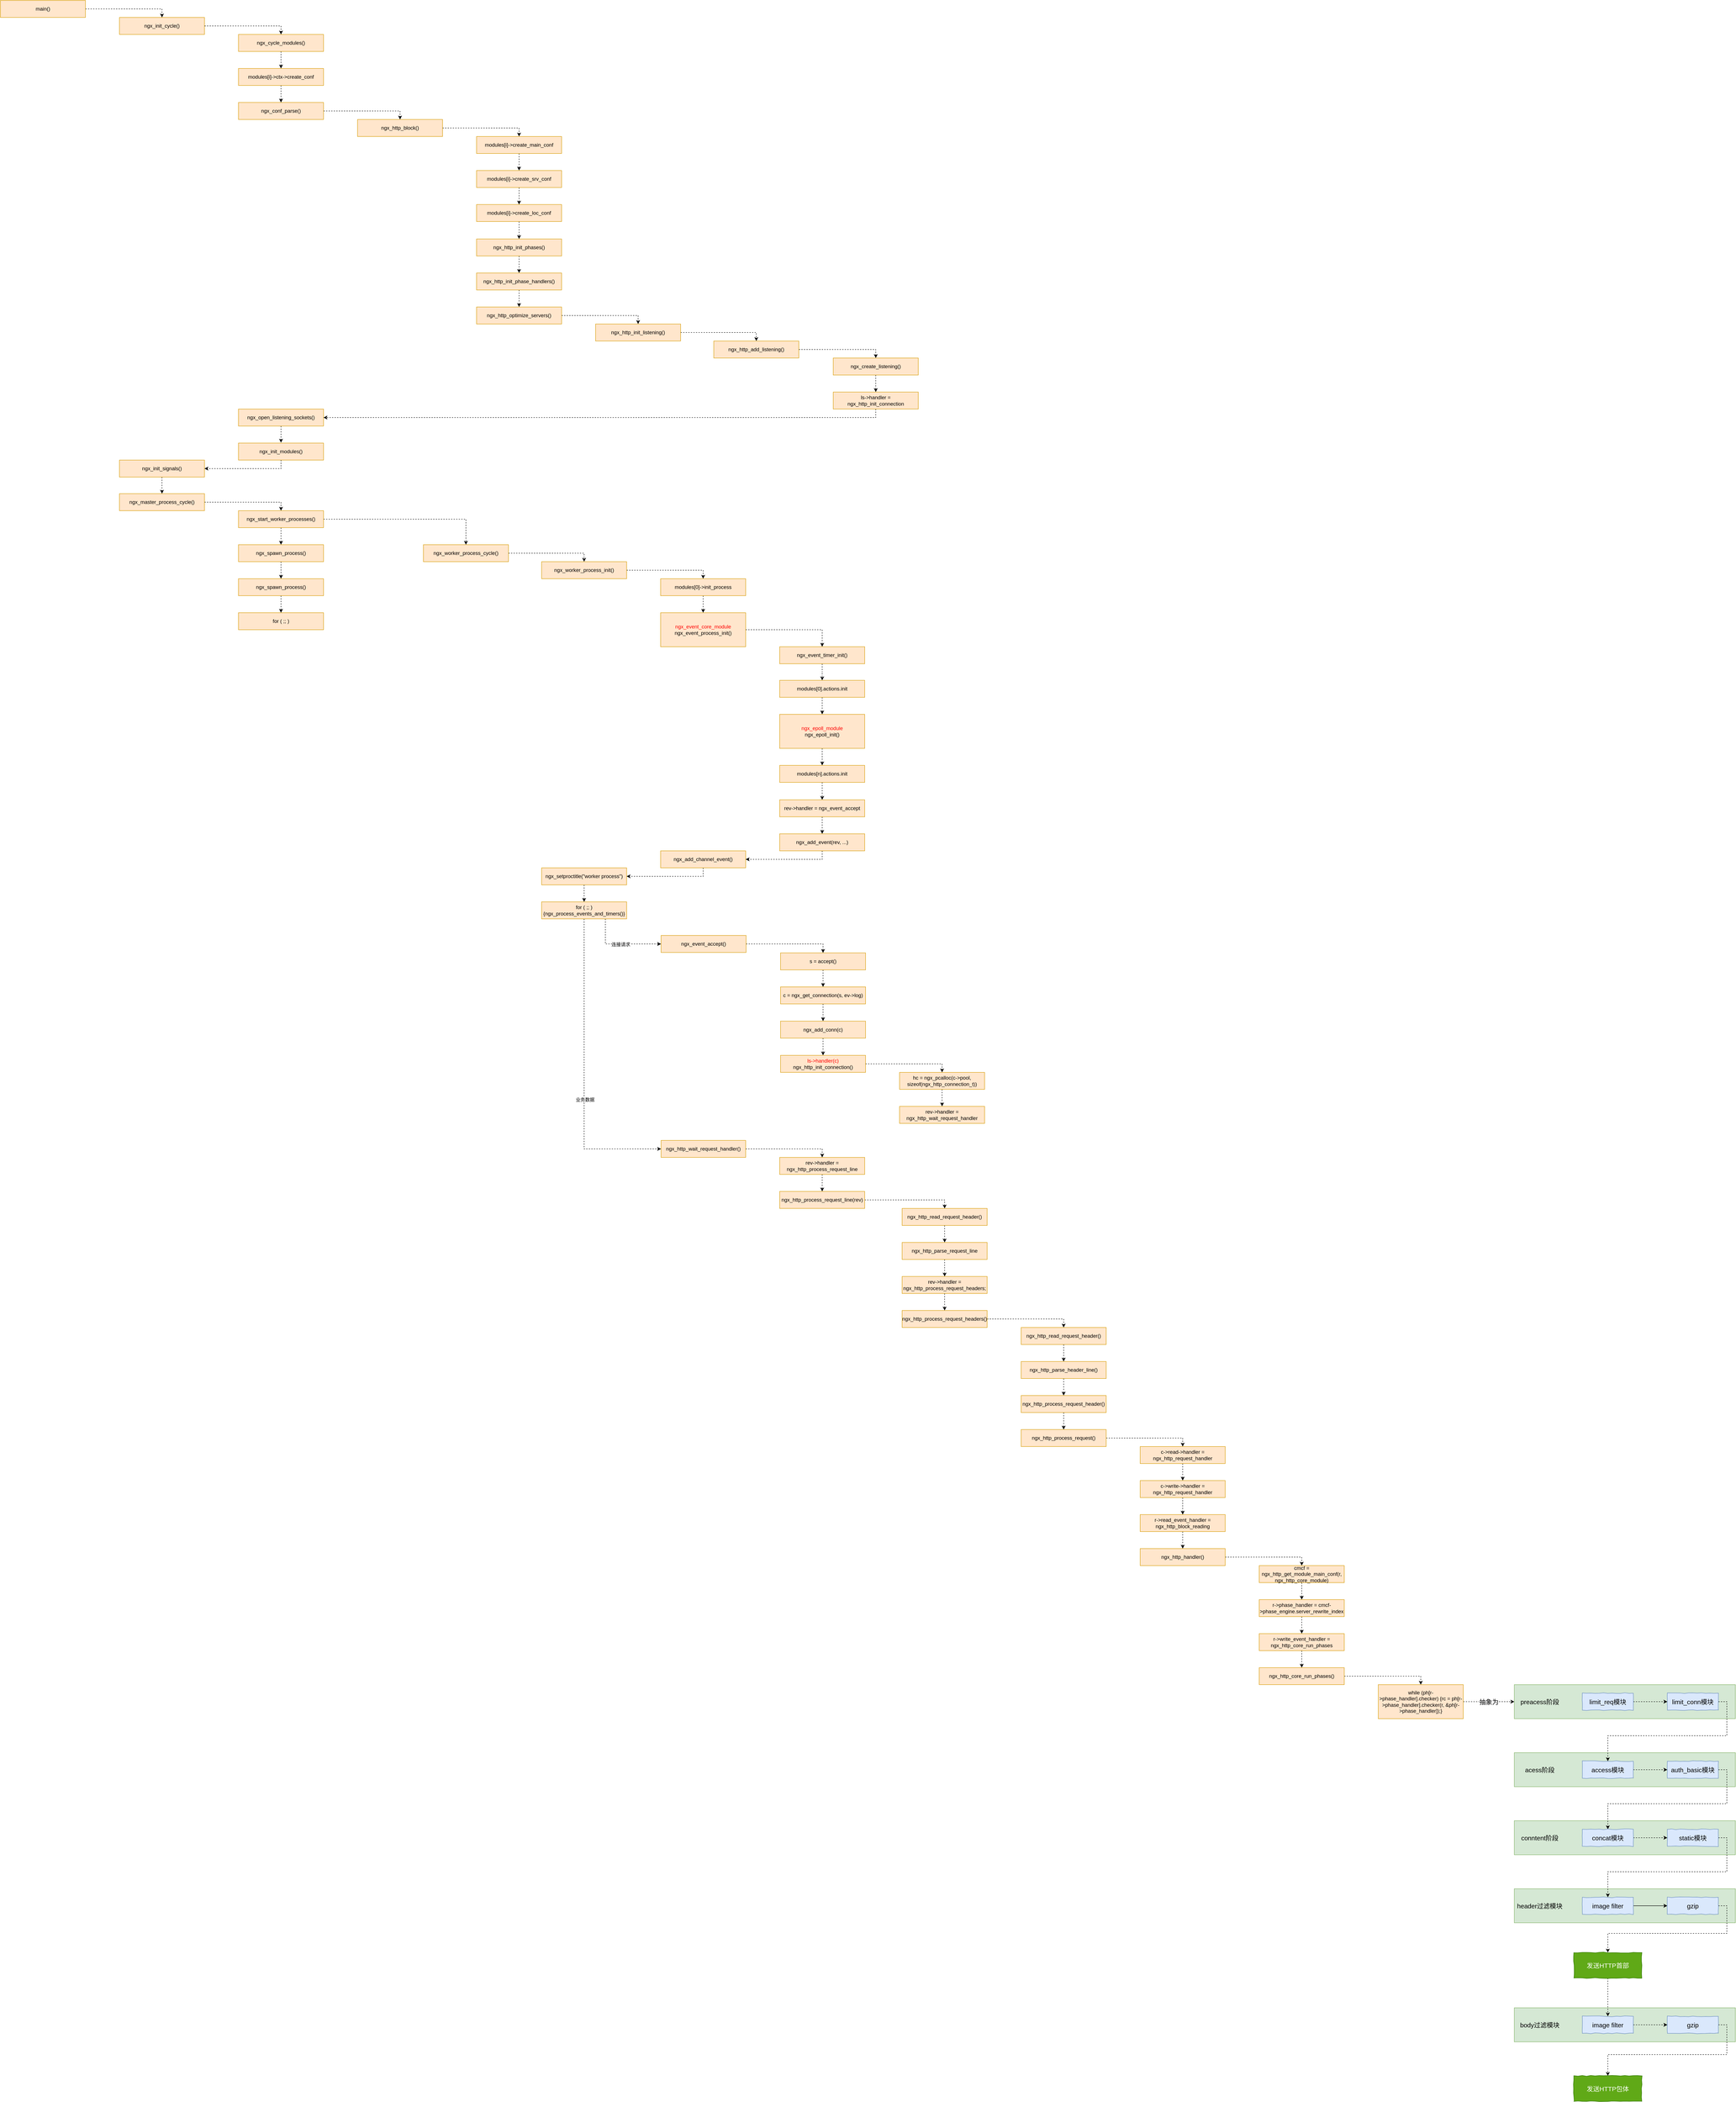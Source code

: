 <mxfile version="24.7.8">
  <diagram name="第 1 页" id="h-IrftEs0NqXXz6kOQJi">
    <mxGraphModel dx="4506" dy="810" grid="1" gridSize="10" guides="1" tooltips="1" connect="1" arrows="1" fold="1" page="1" pageScale="1" pageWidth="3300" pageHeight="4681" math="0" shadow="0">
      <root>
        <mxCell id="0" />
        <mxCell id="1" parent="0" />
        <mxCell id="2UyoS0PPAVRfhTG0zT8e-77" value="" style="group;movable=0;resizable=0;rotatable=0;deletable=0;editable=0;locked=1;connectable=0;" vertex="1" connectable="0" parent="1">
          <mxGeometry x="-1321" y="119" width="4081" height="4941" as="geometry" />
        </mxCell>
        <UserObject label="" id="2UyoS0PPAVRfhTG0zT8e-48">
          <mxCell style="rounded=0;whiteSpace=wrap;html=1;fillColor=#d5e8d4;strokeColor=#82b366;" vertex="1" parent="2UyoS0PPAVRfhTG0zT8e-77">
            <mxGeometry x="3561" y="4721" width="520" height="80" as="geometry" />
          </mxCell>
        </UserObject>
        <UserObject label="" id="2UyoS0PPAVRfhTG0zT8e-44">
          <mxCell style="rounded=0;whiteSpace=wrap;html=1;fillColor=#d5e8d4;strokeColor=#82b366;" vertex="1" parent="2UyoS0PPAVRfhTG0zT8e-77">
            <mxGeometry x="3561" y="4441" width="520" height="80" as="geometry" />
          </mxCell>
        </UserObject>
        <UserObject label="" id="2UyoS0PPAVRfhTG0zT8e-40">
          <mxCell style="rounded=0;whiteSpace=wrap;html=1;fillColor=#d5e8d4;strokeColor=#82b366;" vertex="1" parent="2UyoS0PPAVRfhTG0zT8e-77">
            <mxGeometry x="3561" y="4281" width="520" height="80" as="geometry" />
          </mxCell>
        </UserObject>
        <UserObject label="" id="2UyoS0PPAVRfhTG0zT8e-36">
          <mxCell style="rounded=0;whiteSpace=wrap;html=1;fillColor=#d5e8d4;strokeColor=#82b366;" vertex="1" parent="2UyoS0PPAVRfhTG0zT8e-77">
            <mxGeometry x="3561" y="4121" width="520" height="80" as="geometry" />
          </mxCell>
        </UserObject>
        <mxCell id="QwyoqNWIQqlCE9ljhwyG-2" style="edgeStyle=orthogonalEdgeStyle;rounded=0;orthogonalLoop=1;jettySize=auto;html=1;exitX=1;exitY=0.5;exitDx=0;exitDy=0;entryX=0.5;entryY=0;entryDx=0;entryDy=0;dashed=1;" parent="2UyoS0PPAVRfhTG0zT8e-77" source="go_OussxBGYPxB84FyAS-1" target="iKDVnlKO31KDExqd8mGw-1" edge="1">
          <mxGeometry relative="1" as="geometry" />
        </mxCell>
        <mxCell id="go_OussxBGYPxB84FyAS-1" value="main()" style="rounded=0;whiteSpace=wrap;html=1;fillColor=#ffe6cc;strokeColor=#d79b00;" parent="2UyoS0PPAVRfhTG0zT8e-77" vertex="1">
          <mxGeometry width="200" height="40" as="geometry" />
        </mxCell>
        <UserObject label="ngx_init_cycle()" id="iKDVnlKO31KDExqd8mGw-1">
          <mxCell style="rounded=0;whiteSpace=wrap;html=1;fillColor=#ffe6cc;strokeColor=#d79b00;" parent="2UyoS0PPAVRfhTG0zT8e-77" vertex="1">
            <mxGeometry x="280" y="40" width="200" height="40" as="geometry" />
          </mxCell>
        </UserObject>
        <mxCell id="QwyoqNWIQqlCE9ljhwyG-6" style="edgeStyle=orthogonalEdgeStyle;rounded=0;orthogonalLoop=1;jettySize=auto;html=1;exitX=0.5;exitY=1;exitDx=0;exitDy=0;entryX=0.5;entryY=0;entryDx=0;entryDy=0;dashed=1;" parent="2UyoS0PPAVRfhTG0zT8e-77" source="iKDVnlKO31KDExqd8mGw-4" target="iKDVnlKO31KDExqd8mGw-5" edge="1">
          <mxGeometry relative="1" as="geometry" />
        </mxCell>
        <mxCell id="iKDVnlKO31KDExqd8mGw-4" value="ngx_cycle_modules()" style="rounded=0;whiteSpace=wrap;html=1;fillColor=#ffe6cc;strokeColor=#d79b00;" parent="2UyoS0PPAVRfhTG0zT8e-77" vertex="1">
          <mxGeometry x="560" y="80" width="200" height="40" as="geometry" />
        </mxCell>
        <mxCell id="QwyoqNWIQqlCE9ljhwyG-7" style="edgeStyle=orthogonalEdgeStyle;rounded=0;orthogonalLoop=1;jettySize=auto;html=1;exitX=0.5;exitY=1;exitDx=0;exitDy=0;entryX=0.5;entryY=1;entryDx=0;entryDy=0;dashed=1;" parent="2UyoS0PPAVRfhTG0zT8e-77" source="iKDVnlKO31KDExqd8mGw-5" target="8mqfqSYA1lxb8C19Vy6N-1" edge="1">
          <mxGeometry relative="1" as="geometry" />
        </mxCell>
        <mxCell id="iKDVnlKO31KDExqd8mGw-5" value="modules[i]-&amp;gt;ctx-&amp;gt;create_conf" style="rounded=0;whiteSpace=wrap;html=1;fillColor=#ffe6cc;strokeColor=#d79b00;direction=east;" parent="2UyoS0PPAVRfhTG0zT8e-77" vertex="1">
          <mxGeometry x="560" y="160" width="200" height="40" as="geometry" />
        </mxCell>
        <mxCell id="QwyoqNWIQqlCE9ljhwyG-8" style="edgeStyle=orthogonalEdgeStyle;rounded=0;orthogonalLoop=1;jettySize=auto;html=1;exitX=0;exitY=0.5;exitDx=0;exitDy=0;entryX=0.5;entryY=1;entryDx=0;entryDy=0;dashed=1;" parent="2UyoS0PPAVRfhTG0zT8e-77" source="8mqfqSYA1lxb8C19Vy6N-1" target="8mqfqSYA1lxb8C19Vy6N-6" edge="1">
          <mxGeometry relative="1" as="geometry" />
        </mxCell>
        <mxCell id="8mqfqSYA1lxb8C19Vy6N-1" value="ngx_conf_parse()" style="rounded=0;whiteSpace=wrap;html=1;fillColor=#ffe6cc;strokeColor=#d79b00;direction=west;" parent="2UyoS0PPAVRfhTG0zT8e-77" vertex="1">
          <mxGeometry x="560" y="240" width="200" height="40" as="geometry" />
        </mxCell>
        <mxCell id="QwyoqNWIQqlCE9ljhwyG-16" style="edgeStyle=orthogonalEdgeStyle;rounded=0;orthogonalLoop=1;jettySize=auto;html=1;exitX=0.5;exitY=0;exitDx=0;exitDy=0;dashed=1;" parent="2UyoS0PPAVRfhTG0zT8e-77" source="8mqfqSYA1lxb8C19Vy6N-2" edge="1">
          <mxGeometry relative="1" as="geometry">
            <mxPoint x="660" y="1040" as="targetPoint" />
          </mxGeometry>
        </mxCell>
        <object label="ngx_open_listening_sockets()" id="8mqfqSYA1lxb8C19Vy6N-2">
          <mxCell style="rounded=0;whiteSpace=wrap;html=1;fillColor=#ffe6cc;strokeColor=#d79b00;direction=west;" parent="2UyoS0PPAVRfhTG0zT8e-77" vertex="1">
            <mxGeometry x="560" y="961" width="200" height="40" as="geometry" />
          </mxCell>
        </object>
        <mxCell id="QwyoqNWIQqlCE9ljhwyG-17" style="edgeStyle=orthogonalEdgeStyle;rounded=0;orthogonalLoop=1;jettySize=auto;html=1;exitX=0.5;exitY=0;exitDx=0;exitDy=0;entryX=1;entryY=0.5;entryDx=0;entryDy=0;dashed=1;" parent="2UyoS0PPAVRfhTG0zT8e-77" source="8mqfqSYA1lxb8C19Vy6N-3" target="8mqfqSYA1lxb8C19Vy6N-13" edge="1">
          <mxGeometry relative="1" as="geometry" />
        </mxCell>
        <mxCell id="8mqfqSYA1lxb8C19Vy6N-3" value="ngx_init_modules()" style="rounded=0;whiteSpace=wrap;html=1;fillColor=#ffe6cc;strokeColor=#d79b00;direction=west;" parent="2UyoS0PPAVRfhTG0zT8e-77" vertex="1">
          <mxGeometry x="560" y="1041" width="200" height="40" as="geometry" />
        </mxCell>
        <mxCell id="QwyoqNWIQqlCE9ljhwyG-9" style="edgeStyle=orthogonalEdgeStyle;rounded=0;orthogonalLoop=1;jettySize=auto;html=1;exitX=0;exitY=0.5;exitDx=0;exitDy=0;entryX=0.5;entryY=1;entryDx=0;entryDy=0;dashed=1;" parent="2UyoS0PPAVRfhTG0zT8e-77" source="8mqfqSYA1lxb8C19Vy6N-6" target="8mqfqSYA1lxb8C19Vy6N-7" edge="1">
          <mxGeometry relative="1" as="geometry" />
        </mxCell>
        <mxCell id="8mqfqSYA1lxb8C19Vy6N-6" value="ngx_http_block()" style="rounded=0;whiteSpace=wrap;html=1;fillColor=#ffe6cc;strokeColor=#d79b00;direction=west;" parent="2UyoS0PPAVRfhTG0zT8e-77" vertex="1">
          <mxGeometry x="840" y="280" width="200" height="40" as="geometry" />
        </mxCell>
        <mxCell id="QwyoqNWIQqlCE9ljhwyG-10" style="edgeStyle=orthogonalEdgeStyle;rounded=0;orthogonalLoop=1;jettySize=auto;html=1;exitX=0.5;exitY=0;exitDx=0;exitDy=0;entryX=0.5;entryY=1;entryDx=0;entryDy=0;dashed=1;" parent="2UyoS0PPAVRfhTG0zT8e-77" source="8mqfqSYA1lxb8C19Vy6N-7" target="8mqfqSYA1lxb8C19Vy6N-8" edge="1">
          <mxGeometry relative="1" as="geometry" />
        </mxCell>
        <mxCell id="8mqfqSYA1lxb8C19Vy6N-7" value="modules[i]-&amp;gt;create_main_conf" style="rounded=0;whiteSpace=wrap;html=1;fillColor=#ffe6cc;strokeColor=#d79b00;direction=west;" parent="2UyoS0PPAVRfhTG0zT8e-77" vertex="1">
          <mxGeometry x="1120" y="320" width="200" height="40" as="geometry" />
        </mxCell>
        <mxCell id="QwyoqNWIQqlCE9ljhwyG-11" style="edgeStyle=orthogonalEdgeStyle;rounded=0;orthogonalLoop=1;jettySize=auto;html=1;exitX=0.5;exitY=0;exitDx=0;exitDy=0;entryX=0.5;entryY=1;entryDx=0;entryDy=0;dashed=1;" parent="2UyoS0PPAVRfhTG0zT8e-77" source="8mqfqSYA1lxb8C19Vy6N-8" target="8mqfqSYA1lxb8C19Vy6N-9" edge="1">
          <mxGeometry relative="1" as="geometry" />
        </mxCell>
        <mxCell id="8mqfqSYA1lxb8C19Vy6N-8" value="modules[i]-&amp;gt;create_srv_conf" style="rounded=0;whiteSpace=wrap;html=1;fillColor=#ffe6cc;strokeColor=#d79b00;direction=west;" parent="2UyoS0PPAVRfhTG0zT8e-77" vertex="1">
          <mxGeometry x="1120" y="400" width="200" height="40" as="geometry" />
        </mxCell>
        <mxCell id="QwyoqNWIQqlCE9ljhwyG-12" style="edgeStyle=orthogonalEdgeStyle;rounded=0;orthogonalLoop=1;jettySize=auto;html=1;exitX=0.5;exitY=0;exitDx=0;exitDy=0;entryX=0.5;entryY=1;entryDx=0;entryDy=0;dashed=1;" parent="2UyoS0PPAVRfhTG0zT8e-77" source="8mqfqSYA1lxb8C19Vy6N-9" target="8mqfqSYA1lxb8C19Vy6N-10" edge="1">
          <mxGeometry relative="1" as="geometry" />
        </mxCell>
        <mxCell id="8mqfqSYA1lxb8C19Vy6N-9" value="modules[i]-&amp;gt;create_loc_conf" style="rounded=0;whiteSpace=wrap;html=1;fillColor=#ffe6cc;strokeColor=#d79b00;direction=west;" parent="2UyoS0PPAVRfhTG0zT8e-77" vertex="1">
          <mxGeometry x="1120" y="480" width="200" height="40" as="geometry" />
        </mxCell>
        <mxCell id="QwyoqNWIQqlCE9ljhwyG-13" style="edgeStyle=orthogonalEdgeStyle;rounded=0;orthogonalLoop=1;jettySize=auto;html=1;exitX=0.5;exitY=0;exitDx=0;exitDy=0;entryX=0.5;entryY=1;entryDx=0;entryDy=0;dashed=1;" parent="2UyoS0PPAVRfhTG0zT8e-77" source="8mqfqSYA1lxb8C19Vy6N-10" target="8mqfqSYA1lxb8C19Vy6N-11" edge="1">
          <mxGeometry relative="1" as="geometry" />
        </mxCell>
        <mxCell id="8mqfqSYA1lxb8C19Vy6N-10" value="ngx_http_init_phases()" style="rounded=0;whiteSpace=wrap;html=1;fillColor=#ffe6cc;strokeColor=#d79b00;direction=west;" parent="2UyoS0PPAVRfhTG0zT8e-77" vertex="1">
          <mxGeometry x="1120" y="561" width="200" height="40" as="geometry" />
        </mxCell>
        <mxCell id="QwyoqNWIQqlCE9ljhwyG-14" style="edgeStyle=orthogonalEdgeStyle;rounded=0;orthogonalLoop=1;jettySize=auto;html=1;exitX=0.5;exitY=0;exitDx=0;exitDy=0;entryX=0.5;entryY=1;entryDx=0;entryDy=0;dashed=1;" parent="2UyoS0PPAVRfhTG0zT8e-77" source="8mqfqSYA1lxb8C19Vy6N-11" target="8mqfqSYA1lxb8C19Vy6N-12" edge="1">
          <mxGeometry relative="1" as="geometry" />
        </mxCell>
        <mxCell id="8mqfqSYA1lxb8C19Vy6N-11" value="ngx_http_init_phase_handlers()" style="rounded=0;whiteSpace=wrap;html=1;fillColor=#ffe6cc;strokeColor=#d79b00;direction=west;" parent="2UyoS0PPAVRfhTG0zT8e-77" vertex="1">
          <mxGeometry x="1120" y="641" width="200" height="40" as="geometry" />
        </mxCell>
        <mxCell id="QwyoqNWIQqlCE9ljhwyG-71" style="edgeStyle=orthogonalEdgeStyle;rounded=0;orthogonalLoop=1;jettySize=auto;html=1;exitX=0;exitY=0.5;exitDx=0;exitDy=0;entryX=0.5;entryY=1;entryDx=0;entryDy=0;dashed=1;" parent="2UyoS0PPAVRfhTG0zT8e-77" source="8mqfqSYA1lxb8C19Vy6N-12" target="QwyoqNWIQqlCE9ljhwyG-67" edge="1">
          <mxGeometry relative="1" as="geometry" />
        </mxCell>
        <mxCell id="8mqfqSYA1lxb8C19Vy6N-12" value="ngx_http_optimize_servers()" style="rounded=0;whiteSpace=wrap;html=1;fillColor=#ffe6cc;strokeColor=#d79b00;direction=west;" parent="2UyoS0PPAVRfhTG0zT8e-77" vertex="1">
          <mxGeometry x="1120" y="721" width="200" height="40" as="geometry" />
        </mxCell>
        <mxCell id="QwyoqNWIQqlCE9ljhwyG-18" style="edgeStyle=orthogonalEdgeStyle;rounded=0;orthogonalLoop=1;jettySize=auto;html=1;exitX=0.5;exitY=1;exitDx=0;exitDy=0;entryX=0.5;entryY=0;entryDx=0;entryDy=0;dashed=1;" parent="2UyoS0PPAVRfhTG0zT8e-77" source="8mqfqSYA1lxb8C19Vy6N-13" target="0WZSFc_IVG_0sKutbCyo-1" edge="1">
          <mxGeometry relative="1" as="geometry" />
        </mxCell>
        <UserObject label="ngx_init_signals()" id="8mqfqSYA1lxb8C19Vy6N-13">
          <mxCell style="rounded=0;whiteSpace=wrap;html=1;fillColor=#ffe6cc;strokeColor=#d79b00;" parent="2UyoS0PPAVRfhTG0zT8e-77" vertex="1">
            <mxGeometry x="280" y="1081" width="200" height="40" as="geometry" />
          </mxCell>
        </UserObject>
        <mxCell id="QwyoqNWIQqlCE9ljhwyG-19" style="edgeStyle=orthogonalEdgeStyle;rounded=0;orthogonalLoop=1;jettySize=auto;html=1;exitX=1;exitY=0.5;exitDx=0;exitDy=0;entryX=0.5;entryY=0;entryDx=0;entryDy=0;dashed=1;" parent="2UyoS0PPAVRfhTG0zT8e-77" source="0WZSFc_IVG_0sKutbCyo-1" target="0WZSFc_IVG_0sKutbCyo-2" edge="1">
          <mxGeometry relative="1" as="geometry" />
        </mxCell>
        <UserObject label="&lt;div&gt;ngx_master_process_cycle()&lt;/div&gt;" id="0WZSFc_IVG_0sKutbCyo-1">
          <mxCell style="rounded=0;whiteSpace=wrap;html=1;fillColor=#ffe6cc;strokeColor=#d79b00;" parent="2UyoS0PPAVRfhTG0zT8e-77" vertex="1">
            <mxGeometry x="280" y="1160" width="200" height="40" as="geometry" />
          </mxCell>
        </UserObject>
        <mxCell id="QwyoqNWIQqlCE9ljhwyG-20" style="edgeStyle=orthogonalEdgeStyle;rounded=0;orthogonalLoop=1;jettySize=auto;html=1;exitX=0.5;exitY=1;exitDx=0;exitDy=0;entryX=0.5;entryY=0;entryDx=0;entryDy=0;dashed=1;" parent="2UyoS0PPAVRfhTG0zT8e-77" source="0WZSFc_IVG_0sKutbCyo-2" target="0WZSFc_IVG_0sKutbCyo-3" edge="1">
          <mxGeometry relative="1" as="geometry" />
        </mxCell>
        <mxCell id="QwyoqNWIQqlCE9ljhwyG-23" style="edgeStyle=orthogonalEdgeStyle;rounded=0;orthogonalLoop=1;jettySize=auto;html=1;exitX=1;exitY=0.5;exitDx=0;exitDy=0;entryX=0.5;entryY=0;entryDx=0;entryDy=0;dashed=1;" parent="2UyoS0PPAVRfhTG0zT8e-77" source="0WZSFc_IVG_0sKutbCyo-2" target="0WZSFc_IVG_0sKutbCyo-6" edge="1">
          <mxGeometry relative="1" as="geometry" />
        </mxCell>
        <UserObject label="&lt;div&gt;ngx_start_worker_processes()&lt;/div&gt;" id="0WZSFc_IVG_0sKutbCyo-2">
          <mxCell style="rounded=0;whiteSpace=wrap;html=1;fillColor=#ffe6cc;strokeColor=#d79b00;" parent="2UyoS0PPAVRfhTG0zT8e-77" vertex="1">
            <mxGeometry x="560" y="1200" width="200" height="40" as="geometry" />
          </mxCell>
        </UserObject>
        <mxCell id="QwyoqNWIQqlCE9ljhwyG-21" style="edgeStyle=orthogonalEdgeStyle;rounded=0;orthogonalLoop=1;jettySize=auto;html=1;exitX=0.5;exitY=1;exitDx=0;exitDy=0;entryX=0.5;entryY=0;entryDx=0;entryDy=0;dashed=1;" parent="2UyoS0PPAVRfhTG0zT8e-77" source="0WZSFc_IVG_0sKutbCyo-3" target="0WZSFc_IVG_0sKutbCyo-4" edge="1">
          <mxGeometry relative="1" as="geometry" />
        </mxCell>
        <UserObject label="&lt;div&gt;ngx_spawn_process()&lt;/div&gt;" id="0WZSFc_IVG_0sKutbCyo-3">
          <mxCell style="rounded=0;whiteSpace=wrap;html=1;fillColor=#ffe6cc;strokeColor=#d79b00;" parent="2UyoS0PPAVRfhTG0zT8e-77" vertex="1">
            <mxGeometry x="560" y="1280" width="200" height="40" as="geometry" />
          </mxCell>
        </UserObject>
        <mxCell id="QwyoqNWIQqlCE9ljhwyG-22" style="edgeStyle=orthogonalEdgeStyle;rounded=0;orthogonalLoop=1;jettySize=auto;html=1;exitX=0.5;exitY=1;exitDx=0;exitDy=0;entryX=0.5;entryY=0;entryDx=0;entryDy=0;dashed=1;" parent="2UyoS0PPAVRfhTG0zT8e-77" source="0WZSFc_IVG_0sKutbCyo-4" target="0WZSFc_IVG_0sKutbCyo-5" edge="1">
          <mxGeometry relative="1" as="geometry" />
        </mxCell>
        <UserObject label="&lt;div&gt;ngx_spawn_process()&lt;/div&gt;" id="0WZSFc_IVG_0sKutbCyo-4">
          <mxCell style="rounded=0;whiteSpace=wrap;html=1;fillColor=#ffe6cc;strokeColor=#d79b00;" parent="2UyoS0PPAVRfhTG0zT8e-77" vertex="1">
            <mxGeometry x="560" y="1360" width="200" height="40" as="geometry" />
          </mxCell>
        </UserObject>
        <UserObject label="&lt;div&gt;for ( ;; )&lt;/div&gt;" id="0WZSFc_IVG_0sKutbCyo-5">
          <mxCell style="rounded=0;whiteSpace=wrap;html=1;fillColor=#ffe6cc;strokeColor=#d79b00;" parent="2UyoS0PPAVRfhTG0zT8e-77" vertex="1">
            <mxGeometry x="560" y="1440" width="200" height="40" as="geometry" />
          </mxCell>
        </UserObject>
        <mxCell id="QwyoqNWIQqlCE9ljhwyG-53" style="edgeStyle=orthogonalEdgeStyle;rounded=0;orthogonalLoop=1;jettySize=auto;html=1;exitX=1;exitY=0.5;exitDx=0;exitDy=0;entryX=0.5;entryY=0;entryDx=0;entryDy=0;dashed=1;" parent="2UyoS0PPAVRfhTG0zT8e-77" source="0WZSFc_IVG_0sKutbCyo-6" target="vk-WGpazQGp5jhBJVmLx-3" edge="1">
          <mxGeometry relative="1" as="geometry" />
        </mxCell>
        <UserObject label="&lt;div&gt;ngx_worker_process_cycle()&lt;/div&gt;" id="0WZSFc_IVG_0sKutbCyo-6">
          <mxCell style="rounded=0;whiteSpace=wrap;html=1;fillColor=#ffe6cc;strokeColor=#d79b00;" parent="2UyoS0PPAVRfhTG0zT8e-77" vertex="1">
            <mxGeometry x="995" y="1280" width="200" height="40" as="geometry" />
          </mxCell>
        </UserObject>
        <mxCell id="QwyoqNWIQqlCE9ljhwyG-40" style="edgeStyle=orthogonalEdgeStyle;rounded=0;orthogonalLoop=1;jettySize=auto;html=1;exitX=1;exitY=0.5;exitDx=0;exitDy=0;entryX=0.5;entryY=0;entryDx=0;entryDy=0;dashed=1;" parent="2UyoS0PPAVRfhTG0zT8e-77" source="vk-WGpazQGp5jhBJVmLx-3" target="QwyoqNWIQqlCE9ljhwyG-26" edge="1">
          <mxGeometry relative="1" as="geometry" />
        </mxCell>
        <UserObject label="&lt;div&gt;ngx_worker_process_init()&lt;/div&gt;" id="vk-WGpazQGp5jhBJVmLx-3">
          <mxCell style="rounded=0;whiteSpace=wrap;html=1;fillColor=#ffe6cc;strokeColor=#d79b00;" parent="2UyoS0PPAVRfhTG0zT8e-77" vertex="1">
            <mxGeometry x="1273" y="1320" width="200" height="40" as="geometry" />
          </mxCell>
        </UserObject>
        <mxCell id="QwyoqNWIQqlCE9ljhwyG-5" style="edgeStyle=orthogonalEdgeStyle;rounded=0;orthogonalLoop=1;jettySize=auto;html=1;exitX=1;exitY=0.5;exitDx=0;exitDy=0;entryX=0.5;entryY=0;entryDx=0;entryDy=0;dashed=1;" parent="2UyoS0PPAVRfhTG0zT8e-77" source="iKDVnlKO31KDExqd8mGw-1" target="iKDVnlKO31KDExqd8mGw-4" edge="1">
          <mxGeometry relative="1" as="geometry" />
        </mxCell>
        <mxCell id="QwyoqNWIQqlCE9ljhwyG-35" style="edgeStyle=orthogonalEdgeStyle;rounded=0;orthogonalLoop=1;jettySize=auto;html=1;exitX=0.5;exitY=1;exitDx=0;exitDy=0;entryX=0.5;entryY=0;entryDx=0;entryDy=0;dashed=1;" parent="2UyoS0PPAVRfhTG0zT8e-77" source="QwyoqNWIQqlCE9ljhwyG-26" target="QwyoqNWIQqlCE9ljhwyG-30" edge="1">
          <mxGeometry relative="1" as="geometry" />
        </mxCell>
        <UserObject label="modules[0]-&amp;gt;init_process" id="QwyoqNWIQqlCE9ljhwyG-26">
          <mxCell style="rounded=0;whiteSpace=wrap;html=1;fillColor=#ffe6cc;strokeColor=#d79b00;" parent="2UyoS0PPAVRfhTG0zT8e-77" vertex="1">
            <mxGeometry x="1553" y="1360" width="200" height="40" as="geometry" />
          </mxCell>
        </UserObject>
        <mxCell id="QwyoqNWIQqlCE9ljhwyG-44" style="edgeStyle=orthogonalEdgeStyle;rounded=0;orthogonalLoop=1;jettySize=auto;html=1;exitX=1;exitY=0.5;exitDx=0;exitDy=0;entryX=0.5;entryY=0;entryDx=0;entryDy=0;dashed=1;" parent="2UyoS0PPAVRfhTG0zT8e-77" source="QwyoqNWIQqlCE9ljhwyG-30" target="QwyoqNWIQqlCE9ljhwyG-41" edge="1">
          <mxGeometry relative="1" as="geometry" />
        </mxCell>
        <UserObject label="&lt;div&gt;&lt;font color=&quot;#ff0000&quot;&gt;ngx_event_core_module&lt;/font&gt;&lt;/div&gt;ngx_event_process_init()" id="QwyoqNWIQqlCE9ljhwyG-30">
          <mxCell style="rounded=0;whiteSpace=wrap;html=1;fillColor=#ffe6cc;strokeColor=#d79b00;" parent="2UyoS0PPAVRfhTG0zT8e-77" vertex="1">
            <mxGeometry x="1553" y="1440" width="200" height="80" as="geometry" />
          </mxCell>
        </UserObject>
        <mxCell id="QwyoqNWIQqlCE9ljhwyG-51" style="edgeStyle=orthogonalEdgeStyle;rounded=0;orthogonalLoop=1;jettySize=auto;html=1;exitX=0.5;exitY=1;exitDx=0;exitDy=0;entryX=1;entryY=0.5;entryDx=0;entryDy=0;dashed=1;" parent="2UyoS0PPAVRfhTG0zT8e-77" source="QwyoqNWIQqlCE9ljhwyG-31" target="QwyoqNWIQqlCE9ljhwyG-50" edge="1">
          <mxGeometry relative="1" as="geometry" />
        </mxCell>
        <UserObject label="ngx_add_channel_event()" id="QwyoqNWIQqlCE9ljhwyG-31">
          <mxCell style="rounded=0;whiteSpace=wrap;html=1;fillColor=#ffe6cc;strokeColor=#d79b00;" parent="2UyoS0PPAVRfhTG0zT8e-77" vertex="1">
            <mxGeometry x="1553" y="2000" width="200" height="40" as="geometry" />
          </mxCell>
        </UserObject>
        <mxCell id="QwyoqNWIQqlCE9ljhwyG-37" style="edgeStyle=orthogonalEdgeStyle;rounded=0;orthogonalLoop=1;jettySize=auto;html=1;exitX=0.5;exitY=1;exitDx=0;exitDy=0;entryX=0.5;entryY=0;entryDx=0;entryDy=0;dashed=1;" parent="2UyoS0PPAVRfhTG0zT8e-77" source="QwyoqNWIQqlCE9ljhwyG-32" target="QwyoqNWIQqlCE9ljhwyG-33" edge="1">
          <mxGeometry relative="1" as="geometry" />
        </mxCell>
        <UserObject label="modules[0].actions.init" id="QwyoqNWIQqlCE9ljhwyG-32">
          <mxCell style="rounded=0;whiteSpace=wrap;html=1;fillColor=#ffe6cc;strokeColor=#d79b00;" parent="2UyoS0PPAVRfhTG0zT8e-77" vertex="1">
            <mxGeometry x="1833" y="1599" width="200" height="40" as="geometry" />
          </mxCell>
        </UserObject>
        <mxCell id="QwyoqNWIQqlCE9ljhwyG-38" style="edgeStyle=orthogonalEdgeStyle;rounded=0;orthogonalLoop=1;jettySize=auto;html=1;exitX=0.5;exitY=1;exitDx=0;exitDy=0;entryX=0.5;entryY=0;entryDx=0;entryDy=0;dashed=1;" parent="2UyoS0PPAVRfhTG0zT8e-77" source="QwyoqNWIQqlCE9ljhwyG-33" target="QwyoqNWIQqlCE9ljhwyG-34" edge="1">
          <mxGeometry relative="1" as="geometry" />
        </mxCell>
        <UserObject label="&lt;div&gt;&lt;font color=&quot;#ff0000&quot;&gt;ngx_epoll_module&lt;/font&gt;&lt;/div&gt;ngx_epoll_init()" id="QwyoqNWIQqlCE9ljhwyG-33">
          <mxCell style="rounded=0;whiteSpace=wrap;html=1;fillColor=#ffe6cc;strokeColor=#d79b00;" parent="2UyoS0PPAVRfhTG0zT8e-77" vertex="1">
            <mxGeometry x="1833" y="1679" width="200" height="80" as="geometry" />
          </mxCell>
        </UserObject>
        <mxCell id="QwyoqNWIQqlCE9ljhwyG-46" style="edgeStyle=orthogonalEdgeStyle;rounded=0;orthogonalLoop=1;jettySize=auto;html=1;exitX=0.5;exitY=1;exitDx=0;exitDy=0;entryX=0.5;entryY=0;entryDx=0;entryDy=0;dashed=1;" parent="2UyoS0PPAVRfhTG0zT8e-77" source="QwyoqNWIQqlCE9ljhwyG-34" target="QwyoqNWIQqlCE9ljhwyG-42" edge="1">
          <mxGeometry relative="1" as="geometry" />
        </mxCell>
        <UserObject label="modules[n].actions.init" id="QwyoqNWIQqlCE9ljhwyG-34">
          <mxCell style="rounded=0;whiteSpace=wrap;html=1;fillColor=#ffe6cc;strokeColor=#d79b00;" parent="2UyoS0PPAVRfhTG0zT8e-77" vertex="1">
            <mxGeometry x="1833" y="1799" width="200" height="40" as="geometry" />
          </mxCell>
        </UserObject>
        <mxCell id="QwyoqNWIQqlCE9ljhwyG-45" style="edgeStyle=orthogonalEdgeStyle;rounded=0;orthogonalLoop=1;jettySize=auto;html=1;exitX=0.5;exitY=1;exitDx=0;exitDy=0;dashed=1;" parent="2UyoS0PPAVRfhTG0zT8e-77" source="QwyoqNWIQqlCE9ljhwyG-41" target="QwyoqNWIQqlCE9ljhwyG-32" edge="1">
          <mxGeometry relative="1" as="geometry" />
        </mxCell>
        <UserObject label="ngx_event_timer_init()" id="QwyoqNWIQqlCE9ljhwyG-41">
          <mxCell style="rounded=0;whiteSpace=wrap;html=1;fillColor=#ffe6cc;strokeColor=#d79b00;" parent="2UyoS0PPAVRfhTG0zT8e-77" vertex="1">
            <mxGeometry x="1833" y="1520" width="200" height="40" as="geometry" />
          </mxCell>
        </UserObject>
        <mxCell id="QwyoqNWIQqlCE9ljhwyG-47" style="edgeStyle=orthogonalEdgeStyle;rounded=0;orthogonalLoop=1;jettySize=auto;html=1;exitX=0.5;exitY=1;exitDx=0;exitDy=0;entryX=0.5;entryY=0;entryDx=0;entryDy=0;dashed=1;" parent="2UyoS0PPAVRfhTG0zT8e-77" source="QwyoqNWIQqlCE9ljhwyG-42" target="QwyoqNWIQqlCE9ljhwyG-43" edge="1">
          <mxGeometry relative="1" as="geometry" />
        </mxCell>
        <UserObject label="rev-&amp;gt;handler = ngx_event_accept" id="QwyoqNWIQqlCE9ljhwyG-42">
          <mxCell style="rounded=0;whiteSpace=wrap;html=1;fillColor=#ffe6cc;strokeColor=#d79b00;" parent="2UyoS0PPAVRfhTG0zT8e-77" vertex="1">
            <mxGeometry x="1833" y="1880" width="200" height="40" as="geometry" />
          </mxCell>
        </UserObject>
        <mxCell id="QwyoqNWIQqlCE9ljhwyG-48" style="edgeStyle=orthogonalEdgeStyle;rounded=0;orthogonalLoop=1;jettySize=auto;html=1;exitX=0.5;exitY=1;exitDx=0;exitDy=0;entryX=1;entryY=0.5;entryDx=0;entryDy=0;dashed=1;" parent="2UyoS0PPAVRfhTG0zT8e-77" source="QwyoqNWIQqlCE9ljhwyG-43" target="QwyoqNWIQqlCE9ljhwyG-31" edge="1">
          <mxGeometry relative="1" as="geometry" />
        </mxCell>
        <UserObject label="ngx_add_event(rev, ...)" id="QwyoqNWIQqlCE9ljhwyG-43">
          <mxCell style="rounded=0;whiteSpace=wrap;html=1;fillColor=#ffe6cc;strokeColor=#d79b00;" parent="2UyoS0PPAVRfhTG0zT8e-77" vertex="1">
            <mxGeometry x="1833" y="1960" width="200" height="40" as="geometry" />
          </mxCell>
        </UserObject>
        <mxCell id="QwyoqNWIQqlCE9ljhwyG-60" style="edgeStyle=orthogonalEdgeStyle;rounded=0;orthogonalLoop=1;jettySize=auto;html=1;exitX=0.75;exitY=1;exitDx=0;exitDy=0;entryX=0;entryY=0.5;entryDx=0;entryDy=0;dashed=1;" parent="2UyoS0PPAVRfhTG0zT8e-77" source="QwyoqNWIQqlCE9ljhwyG-49" target="QwyoqNWIQqlCE9ljhwyG-58" edge="1">
          <mxGeometry relative="1" as="geometry" />
        </mxCell>
        <mxCell id="QwyoqNWIQqlCE9ljhwyG-62" value="连接请求" style="edgeLabel;html=1;align=center;verticalAlign=middle;resizable=0;points=[];" parent="QwyoqNWIQqlCE9ljhwyG-60" vertex="1" connectable="0">
          <mxGeometry x="-0.004" y="-1" relative="1" as="geometry">
            <mxPoint as="offset" />
          </mxGeometry>
        </mxCell>
        <mxCell id="QwyoqNWIQqlCE9ljhwyG-61" style="edgeStyle=orthogonalEdgeStyle;rounded=0;orthogonalLoop=1;jettySize=auto;html=1;exitX=0.5;exitY=1;exitDx=0;exitDy=0;entryX=0;entryY=0.5;entryDx=0;entryDy=0;dashed=1;" parent="2UyoS0PPAVRfhTG0zT8e-77" source="QwyoqNWIQqlCE9ljhwyG-49" target="QwyoqNWIQqlCE9ljhwyG-59" edge="1">
          <mxGeometry relative="1" as="geometry" />
        </mxCell>
        <mxCell id="QwyoqNWIQqlCE9ljhwyG-63" value="业务数据" style="edgeLabel;html=1;align=center;verticalAlign=middle;resizable=0;points=[];" parent="QwyoqNWIQqlCE9ljhwyG-61" vertex="1" connectable="0">
          <mxGeometry x="0.176" y="2" relative="1" as="geometry">
            <mxPoint as="offset" />
          </mxGeometry>
        </mxCell>
        <UserObject label="for ( ;; ) {ngx_process_events_and_timers()}" id="QwyoqNWIQqlCE9ljhwyG-49">
          <mxCell style="rounded=0;whiteSpace=wrap;html=1;fillColor=#ffe6cc;strokeColor=#d79b00;" parent="2UyoS0PPAVRfhTG0zT8e-77" vertex="1">
            <mxGeometry x="1273" y="2120" width="200" height="40" as="geometry" />
          </mxCell>
        </UserObject>
        <mxCell id="QwyoqNWIQqlCE9ljhwyG-52" style="edgeStyle=orthogonalEdgeStyle;rounded=0;orthogonalLoop=1;jettySize=auto;html=1;exitX=0.5;exitY=1;exitDx=0;exitDy=0;entryX=0.5;entryY=0;entryDx=0;entryDy=0;dashed=1;" parent="2UyoS0PPAVRfhTG0zT8e-77" source="QwyoqNWIQqlCE9ljhwyG-50" target="QwyoqNWIQqlCE9ljhwyG-49" edge="1">
          <mxGeometry relative="1" as="geometry" />
        </mxCell>
        <UserObject label="ngx_setproctitle(&quot;worker process&quot;)" id="QwyoqNWIQqlCE9ljhwyG-50">
          <mxCell style="rounded=0;whiteSpace=wrap;html=1;fillColor=#ffe6cc;strokeColor=#d79b00;" parent="2UyoS0PPAVRfhTG0zT8e-77" vertex="1">
            <mxGeometry x="1273" y="2040" width="200" height="40" as="geometry" />
          </mxCell>
        </UserObject>
        <mxCell id="QwyoqNWIQqlCE9ljhwyG-82" style="edgeStyle=orthogonalEdgeStyle;rounded=0;orthogonalLoop=1;jettySize=auto;html=1;exitX=1;exitY=0.5;exitDx=0;exitDy=0;entryX=0.5;entryY=0;entryDx=0;entryDy=0;dashed=1;" parent="2UyoS0PPAVRfhTG0zT8e-77" source="QwyoqNWIQqlCE9ljhwyG-58" target="QwyoqNWIQqlCE9ljhwyG-64" edge="1">
          <mxGeometry relative="1" as="geometry" />
        </mxCell>
        <UserObject label="ngx_event_accept()" id="QwyoqNWIQqlCE9ljhwyG-58">
          <mxCell style="rounded=0;whiteSpace=wrap;html=1;fillColor=#ffe6cc;strokeColor=#d79b00;" parent="2UyoS0PPAVRfhTG0zT8e-77" vertex="1">
            <mxGeometry x="1554" y="2199" width="200" height="40" as="geometry" />
          </mxCell>
        </UserObject>
        <mxCell id="yEF_AhbN6TAJOUztAxtu-5" style="edgeStyle=orthogonalEdgeStyle;rounded=0;orthogonalLoop=1;jettySize=auto;html=1;exitX=1;exitY=0.5;exitDx=0;exitDy=0;entryX=0.5;entryY=0;entryDx=0;entryDy=0;dashed=1;" parent="2UyoS0PPAVRfhTG0zT8e-77" source="QwyoqNWIQqlCE9ljhwyG-59" target="yEF_AhbN6TAJOUztAxtu-2" edge="1">
          <mxGeometry relative="1" as="geometry" />
        </mxCell>
        <UserObject label="ngx_http_wait_request_handler()" id="QwyoqNWIQqlCE9ljhwyG-59">
          <mxCell style="rounded=0;whiteSpace=wrap;html=1;fillColor=#ffe6cc;strokeColor=#d79b00;" parent="2UyoS0PPAVRfhTG0zT8e-77" vertex="1">
            <mxGeometry x="1554" y="2681" width="199" height="40" as="geometry" />
          </mxCell>
        </UserObject>
        <mxCell id="QwyoqNWIQqlCE9ljhwyG-83" style="edgeStyle=orthogonalEdgeStyle;rounded=0;orthogonalLoop=1;jettySize=auto;html=1;exitX=0.5;exitY=1;exitDx=0;exitDy=0;entryX=0.5;entryY=0;entryDx=0;entryDy=0;dashed=1;" parent="2UyoS0PPAVRfhTG0zT8e-77" source="QwyoqNWIQqlCE9ljhwyG-64" target="QwyoqNWIQqlCE9ljhwyG-65" edge="1">
          <mxGeometry relative="1" as="geometry" />
        </mxCell>
        <UserObject label="s = accept()" id="QwyoqNWIQqlCE9ljhwyG-64">
          <mxCell style="rounded=0;whiteSpace=wrap;html=1;fillColor=#ffe6cc;strokeColor=#d79b00;" parent="2UyoS0PPAVRfhTG0zT8e-77" vertex="1">
            <mxGeometry x="1835" y="2240" width="200" height="40" as="geometry" />
          </mxCell>
        </UserObject>
        <mxCell id="QwyoqNWIQqlCE9ljhwyG-84" style="edgeStyle=orthogonalEdgeStyle;rounded=0;orthogonalLoop=1;jettySize=auto;html=1;exitX=0.5;exitY=1;exitDx=0;exitDy=0;entryX=0.5;entryY=0;entryDx=0;entryDy=0;dashed=1;" parent="2UyoS0PPAVRfhTG0zT8e-77" source="QwyoqNWIQqlCE9ljhwyG-65" target="QwyoqNWIQqlCE9ljhwyG-66" edge="1">
          <mxGeometry relative="1" as="geometry" />
        </mxCell>
        <UserObject label="c = ngx_get_connection(s, ev-&amp;gt;log)" id="QwyoqNWIQqlCE9ljhwyG-65">
          <mxCell style="rounded=0;whiteSpace=wrap;html=1;fillColor=#ffe6cc;strokeColor=#d79b00;" parent="2UyoS0PPAVRfhTG0zT8e-77" vertex="1">
            <mxGeometry x="1835" y="2320" width="200" height="40" as="geometry" />
          </mxCell>
        </UserObject>
        <mxCell id="QwyoqNWIQqlCE9ljhwyG-85" style="edgeStyle=orthogonalEdgeStyle;rounded=0;orthogonalLoop=1;jettySize=auto;html=1;exitX=0.5;exitY=1;exitDx=0;exitDy=0;entryX=0.5;entryY=0;entryDx=0;entryDy=0;dashed=1;" parent="2UyoS0PPAVRfhTG0zT8e-77" source="QwyoqNWIQqlCE9ljhwyG-66" target="QwyoqNWIQqlCE9ljhwyG-77" edge="1">
          <mxGeometry relative="1" as="geometry" />
        </mxCell>
        <UserObject label="ngx_add_conn(c)" id="QwyoqNWIQqlCE9ljhwyG-66">
          <mxCell style="rounded=0;whiteSpace=wrap;html=1;fillColor=#ffe6cc;strokeColor=#d79b00;" parent="2UyoS0PPAVRfhTG0zT8e-77" vertex="1">
            <mxGeometry x="1835" y="2400.5" width="200" height="40" as="geometry" />
          </mxCell>
        </UserObject>
        <mxCell id="QwyoqNWIQqlCE9ljhwyG-72" style="edgeStyle=orthogonalEdgeStyle;rounded=0;orthogonalLoop=1;jettySize=auto;html=1;exitX=0;exitY=0.5;exitDx=0;exitDy=0;entryX=0.5;entryY=1;entryDx=0;entryDy=0;dashed=1;" parent="2UyoS0PPAVRfhTG0zT8e-77" source="QwyoqNWIQqlCE9ljhwyG-67" target="QwyoqNWIQqlCE9ljhwyG-68" edge="1">
          <mxGeometry relative="1" as="geometry" />
        </mxCell>
        <mxCell id="QwyoqNWIQqlCE9ljhwyG-67" value="ngx_http_init_listening()" style="rounded=0;whiteSpace=wrap;html=1;fillColor=#ffe6cc;strokeColor=#d79b00;direction=west;" parent="2UyoS0PPAVRfhTG0zT8e-77" vertex="1">
          <mxGeometry x="1400" y="761" width="200" height="40" as="geometry" />
        </mxCell>
        <mxCell id="QwyoqNWIQqlCE9ljhwyG-73" style="edgeStyle=orthogonalEdgeStyle;rounded=0;orthogonalLoop=1;jettySize=auto;html=1;exitX=0;exitY=0.5;exitDx=0;exitDy=0;entryX=0.5;entryY=1;entryDx=0;entryDy=0;dashed=1;" parent="2UyoS0PPAVRfhTG0zT8e-77" source="QwyoqNWIQqlCE9ljhwyG-68" target="QwyoqNWIQqlCE9ljhwyG-69" edge="1">
          <mxGeometry relative="1" as="geometry" />
        </mxCell>
        <mxCell id="QwyoqNWIQqlCE9ljhwyG-68" value="ngx_http_add_listening()" style="rounded=0;whiteSpace=wrap;html=1;fillColor=#ffe6cc;strokeColor=#d79b00;direction=west;" parent="2UyoS0PPAVRfhTG0zT8e-77" vertex="1">
          <mxGeometry x="1678" y="801" width="200" height="40" as="geometry" />
        </mxCell>
        <mxCell id="QwyoqNWIQqlCE9ljhwyG-74" style="edgeStyle=orthogonalEdgeStyle;rounded=0;orthogonalLoop=1;jettySize=auto;html=1;exitX=0.5;exitY=0;exitDx=0;exitDy=0;entryX=0.5;entryY=1;entryDx=0;entryDy=0;dashed=1;" parent="2UyoS0PPAVRfhTG0zT8e-77" source="QwyoqNWIQqlCE9ljhwyG-69" target="QwyoqNWIQqlCE9ljhwyG-70" edge="1">
          <mxGeometry relative="1" as="geometry" />
        </mxCell>
        <mxCell id="QwyoqNWIQqlCE9ljhwyG-69" value="ngx_create_listening()" style="rounded=0;whiteSpace=wrap;html=1;fillColor=#ffe6cc;strokeColor=#d79b00;direction=west;" parent="2UyoS0PPAVRfhTG0zT8e-77" vertex="1">
          <mxGeometry x="1959" y="841" width="200" height="40" as="geometry" />
        </mxCell>
        <mxCell id="QwyoqNWIQqlCE9ljhwyG-76" style="edgeStyle=orthogonalEdgeStyle;rounded=0;orthogonalLoop=1;jettySize=auto;html=1;exitX=0.5;exitY=0;exitDx=0;exitDy=0;dashed=1;" parent="2UyoS0PPAVRfhTG0zT8e-77" source="QwyoqNWIQqlCE9ljhwyG-70" target="8mqfqSYA1lxb8C19Vy6N-2" edge="1">
          <mxGeometry relative="1" as="geometry" />
        </mxCell>
        <mxCell id="QwyoqNWIQqlCE9ljhwyG-70" value="ls-&amp;gt;handler = ngx_http_init_connection" style="rounded=0;whiteSpace=wrap;html=1;fillColor=#ffe6cc;strokeColor=#d79b00;direction=west;" parent="2UyoS0PPAVRfhTG0zT8e-77" vertex="1">
          <mxGeometry x="1959" y="921" width="200" height="40" as="geometry" />
        </mxCell>
        <mxCell id="QwyoqNWIQqlCE9ljhwyG-80" style="edgeStyle=orthogonalEdgeStyle;rounded=0;orthogonalLoop=1;jettySize=auto;html=1;exitX=1;exitY=0.5;exitDx=0;exitDy=0;entryX=0.5;entryY=0;entryDx=0;entryDy=0;dashed=1;" parent="2UyoS0PPAVRfhTG0zT8e-77" source="QwyoqNWIQqlCE9ljhwyG-77" target="QwyoqNWIQqlCE9ljhwyG-78" edge="1">
          <mxGeometry relative="1" as="geometry" />
        </mxCell>
        <UserObject label="&lt;font color=&quot;#ff0000&quot;&gt;ls-&amp;gt;handler(c)&lt;/font&gt;&lt;div&gt;ngx_http_init_connection()&lt;br&gt;&lt;/div&gt;" id="QwyoqNWIQqlCE9ljhwyG-77">
          <mxCell style="rounded=0;whiteSpace=wrap;html=1;fillColor=#ffe6cc;strokeColor=#d79b00;" parent="2UyoS0PPAVRfhTG0zT8e-77" vertex="1">
            <mxGeometry x="1835" y="2481" width="200" height="40" as="geometry" />
          </mxCell>
        </UserObject>
        <mxCell id="QwyoqNWIQqlCE9ljhwyG-81" style="edgeStyle=orthogonalEdgeStyle;rounded=0;orthogonalLoop=1;jettySize=auto;html=1;exitX=0.5;exitY=1;exitDx=0;exitDy=0;entryX=0.5;entryY=0;entryDx=0;entryDy=0;dashed=1;" parent="2UyoS0PPAVRfhTG0zT8e-77" source="QwyoqNWIQqlCE9ljhwyG-78" target="QwyoqNWIQqlCE9ljhwyG-79" edge="1">
          <mxGeometry relative="1" as="geometry" />
        </mxCell>
        <UserObject label="hc = ngx_pcalloc(c-&amp;gt;pool, sizeof(ngx_http_connection_t))" id="QwyoqNWIQqlCE9ljhwyG-78">
          <mxCell style="rounded=0;whiteSpace=wrap;html=1;fillColor=#ffe6cc;strokeColor=#d79b00;" parent="2UyoS0PPAVRfhTG0zT8e-77" vertex="1">
            <mxGeometry x="2115" y="2521" width="200" height="40" as="geometry" />
          </mxCell>
        </UserObject>
        <UserObject label="rev-&amp;gt;handler = ngx_http_wait_request_handler" id="QwyoqNWIQqlCE9ljhwyG-79">
          <mxCell style="rounded=0;whiteSpace=wrap;html=1;fillColor=#ffe6cc;strokeColor=#d79b00;" parent="2UyoS0PPAVRfhTG0zT8e-77" vertex="1">
            <mxGeometry x="2115" y="2601" width="200" height="40" as="geometry" />
          </mxCell>
        </UserObject>
        <mxCell id="yEF_AhbN6TAJOUztAxtu-7" style="edgeStyle=orthogonalEdgeStyle;rounded=0;orthogonalLoop=1;jettySize=auto;html=1;exitX=0.5;exitY=1;exitDx=0;exitDy=0;entryX=0.5;entryY=0;entryDx=0;entryDy=0;dashed=1;" parent="2UyoS0PPAVRfhTG0zT8e-77" source="yEF_AhbN6TAJOUztAxtu-2" target="yEF_AhbN6TAJOUztAxtu-3" edge="1">
          <mxGeometry relative="1" as="geometry" />
        </mxCell>
        <UserObject label="rev-&amp;gt;handler = ngx_http_process_request_line" id="yEF_AhbN6TAJOUztAxtu-2">
          <mxCell style="rounded=0;whiteSpace=wrap;html=1;fillColor=#ffe6cc;strokeColor=#d79b00;" parent="2UyoS0PPAVRfhTG0zT8e-77" vertex="1">
            <mxGeometry x="1833" y="2721" width="200" height="40" as="geometry" />
          </mxCell>
        </UserObject>
        <mxCell id="2UyoS0PPAVRfhTG0zT8e-15" style="edgeStyle=orthogonalEdgeStyle;rounded=0;orthogonalLoop=1;jettySize=auto;html=1;exitX=1;exitY=0.5;exitDx=0;exitDy=0;entryX=0.5;entryY=0;entryDx=0;entryDy=0;dashed=1;" edge="1" parent="2UyoS0PPAVRfhTG0zT8e-77" source="yEF_AhbN6TAJOUztAxtu-3" target="yEF_AhbN6TAJOUztAxtu-8">
          <mxGeometry relative="1" as="geometry" />
        </mxCell>
        <UserObject label="ngx_http_process_request_line(rev)" id="yEF_AhbN6TAJOUztAxtu-3">
          <mxCell style="rounded=0;whiteSpace=wrap;html=1;fillColor=#ffe6cc;strokeColor=#d79b00;" parent="2UyoS0PPAVRfhTG0zT8e-77" vertex="1">
            <mxGeometry x="1833" y="2801" width="200" height="40" as="geometry" />
          </mxCell>
        </UserObject>
        <mxCell id="2UyoS0PPAVRfhTG0zT8e-16" style="edgeStyle=orthogonalEdgeStyle;rounded=0;orthogonalLoop=1;jettySize=auto;html=1;exitX=0.5;exitY=1;exitDx=0;exitDy=0;entryX=0.5;entryY=0;entryDx=0;entryDy=0;dashed=1;" edge="1" parent="2UyoS0PPAVRfhTG0zT8e-77" source="yEF_AhbN6TAJOUztAxtu-8" target="yEF_AhbN6TAJOUztAxtu-9">
          <mxGeometry relative="1" as="geometry" />
        </mxCell>
        <UserObject label="ngx_http_read_request_header()" id="yEF_AhbN6TAJOUztAxtu-8">
          <mxCell style="rounded=0;whiteSpace=wrap;html=1;fillColor=#ffe6cc;strokeColor=#d79b00;" parent="2UyoS0PPAVRfhTG0zT8e-77" vertex="1">
            <mxGeometry x="2121" y="2841" width="200" height="40" as="geometry" />
          </mxCell>
        </UserObject>
        <mxCell id="2UyoS0PPAVRfhTG0zT8e-17" style="edgeStyle=orthogonalEdgeStyle;rounded=0;orthogonalLoop=1;jettySize=auto;html=1;exitX=0.5;exitY=1;exitDx=0;exitDy=0;entryX=0.5;entryY=0;entryDx=0;entryDy=0;dashed=1;" edge="1" parent="2UyoS0PPAVRfhTG0zT8e-77" source="yEF_AhbN6TAJOUztAxtu-9" target="yEF_AhbN6TAJOUztAxtu-10">
          <mxGeometry relative="1" as="geometry" />
        </mxCell>
        <UserObject label="ngx_http_parse_request_line" id="yEF_AhbN6TAJOUztAxtu-9">
          <mxCell style="rounded=0;whiteSpace=wrap;html=1;fillColor=#ffe6cc;strokeColor=#d79b00;" parent="2UyoS0PPAVRfhTG0zT8e-77" vertex="1">
            <mxGeometry x="2121" y="2921" width="200" height="40" as="geometry" />
          </mxCell>
        </UserObject>
        <mxCell id="2UyoS0PPAVRfhTG0zT8e-18" style="edgeStyle=orthogonalEdgeStyle;rounded=0;orthogonalLoop=1;jettySize=auto;html=1;exitX=0.5;exitY=1;exitDx=0;exitDy=0;entryX=0.5;entryY=0;entryDx=0;entryDy=0;dashed=1;" edge="1" parent="2UyoS0PPAVRfhTG0zT8e-77" source="yEF_AhbN6TAJOUztAxtu-10" target="yEF_AhbN6TAJOUztAxtu-11">
          <mxGeometry relative="1" as="geometry" />
        </mxCell>
        <UserObject label="rev-&amp;gt;handler = ngx_http_process_request_headers;" id="yEF_AhbN6TAJOUztAxtu-10">
          <mxCell style="rounded=0;whiteSpace=wrap;html=1;fillColor=#ffe6cc;strokeColor=#d79b00;" parent="2UyoS0PPAVRfhTG0zT8e-77" vertex="1">
            <mxGeometry x="2121" y="3001" width="200" height="40" as="geometry" />
          </mxCell>
        </UserObject>
        <mxCell id="2UyoS0PPAVRfhTG0zT8e-19" style="edgeStyle=orthogonalEdgeStyle;rounded=0;orthogonalLoop=1;jettySize=auto;html=1;exitX=1;exitY=0.5;exitDx=0;exitDy=0;entryX=0.5;entryY=0;entryDx=0;entryDy=0;dashed=1;" edge="1" parent="2UyoS0PPAVRfhTG0zT8e-77" source="yEF_AhbN6TAJOUztAxtu-11" target="2UyoS0PPAVRfhTG0zT8e-1">
          <mxGeometry relative="1" as="geometry" />
        </mxCell>
        <UserObject label="ngx_http_process_request_headers()" id="yEF_AhbN6TAJOUztAxtu-11">
          <mxCell style="rounded=0;whiteSpace=wrap;html=1;fillColor=#ffe6cc;strokeColor=#d79b00;" parent="2UyoS0PPAVRfhTG0zT8e-77" vertex="1">
            <mxGeometry x="2121" y="3081" width="200" height="40" as="geometry" />
          </mxCell>
        </UserObject>
        <mxCell id="2UyoS0PPAVRfhTG0zT8e-20" style="edgeStyle=orthogonalEdgeStyle;rounded=0;orthogonalLoop=1;jettySize=auto;html=1;exitX=0.5;exitY=1;exitDx=0;exitDy=0;entryX=0.5;entryY=0;entryDx=0;entryDy=0;dashed=1;" edge="1" parent="2UyoS0PPAVRfhTG0zT8e-77" source="2UyoS0PPAVRfhTG0zT8e-1" target="2UyoS0PPAVRfhTG0zT8e-2">
          <mxGeometry relative="1" as="geometry" />
        </mxCell>
        <UserObject label="ngx_http_read_request_header()" id="2UyoS0PPAVRfhTG0zT8e-1">
          <mxCell style="rounded=0;whiteSpace=wrap;html=1;fillColor=#ffe6cc;strokeColor=#d79b00;" vertex="1" parent="2UyoS0PPAVRfhTG0zT8e-77">
            <mxGeometry x="2401" y="3121" width="200" height="40" as="geometry" />
          </mxCell>
        </UserObject>
        <mxCell id="2UyoS0PPAVRfhTG0zT8e-21" style="edgeStyle=orthogonalEdgeStyle;rounded=0;orthogonalLoop=1;jettySize=auto;html=1;exitX=0.5;exitY=1;exitDx=0;exitDy=0;entryX=0.5;entryY=0;entryDx=0;entryDy=0;dashed=1;" edge="1" parent="2UyoS0PPAVRfhTG0zT8e-77" source="2UyoS0PPAVRfhTG0zT8e-2" target="2UyoS0PPAVRfhTG0zT8e-3">
          <mxGeometry relative="1" as="geometry" />
        </mxCell>
        <UserObject label="ngx_http_parse_header_line()" id="2UyoS0PPAVRfhTG0zT8e-2">
          <mxCell style="rounded=0;whiteSpace=wrap;html=1;fillColor=#ffe6cc;strokeColor=#d79b00;" vertex="1" parent="2UyoS0PPAVRfhTG0zT8e-77">
            <mxGeometry x="2401" y="3201" width="200" height="40" as="geometry" />
          </mxCell>
        </UserObject>
        <mxCell id="2UyoS0PPAVRfhTG0zT8e-22" style="edgeStyle=orthogonalEdgeStyle;rounded=0;orthogonalLoop=1;jettySize=auto;html=1;exitX=0.5;exitY=1;exitDx=0;exitDy=0;entryX=0.5;entryY=0;entryDx=0;entryDy=0;dashed=1;" edge="1" parent="2UyoS0PPAVRfhTG0zT8e-77" source="2UyoS0PPAVRfhTG0zT8e-3" target="2UyoS0PPAVRfhTG0zT8e-4">
          <mxGeometry relative="1" as="geometry" />
        </mxCell>
        <UserObject label="ngx_http_process_request_header()" id="2UyoS0PPAVRfhTG0zT8e-3">
          <mxCell style="rounded=0;whiteSpace=wrap;html=1;fillColor=#ffe6cc;strokeColor=#d79b00;" vertex="1" parent="2UyoS0PPAVRfhTG0zT8e-77">
            <mxGeometry x="2401" y="3281" width="200" height="40" as="geometry" />
          </mxCell>
        </UserObject>
        <mxCell id="2UyoS0PPAVRfhTG0zT8e-23" style="edgeStyle=orthogonalEdgeStyle;rounded=0;orthogonalLoop=1;jettySize=auto;html=1;exitX=1;exitY=0.5;exitDx=0;exitDy=0;entryX=0.5;entryY=0;entryDx=0;entryDy=0;dashed=1;" edge="1" parent="2UyoS0PPAVRfhTG0zT8e-77" source="2UyoS0PPAVRfhTG0zT8e-4" target="2UyoS0PPAVRfhTG0zT8e-5">
          <mxGeometry relative="1" as="geometry" />
        </mxCell>
        <UserObject label="ngx_http_process_request()" id="2UyoS0PPAVRfhTG0zT8e-4">
          <mxCell style="rounded=0;whiteSpace=wrap;html=1;fillColor=#ffe6cc;strokeColor=#d79b00;" vertex="1" parent="2UyoS0PPAVRfhTG0zT8e-77">
            <mxGeometry x="2401" y="3361" width="200" height="40" as="geometry" />
          </mxCell>
        </UserObject>
        <mxCell id="2UyoS0PPAVRfhTG0zT8e-24" style="edgeStyle=orthogonalEdgeStyle;rounded=0;orthogonalLoop=1;jettySize=auto;html=1;exitX=0.5;exitY=1;exitDx=0;exitDy=0;entryX=0.5;entryY=0;entryDx=0;entryDy=0;dashed=1;" edge="1" parent="2UyoS0PPAVRfhTG0zT8e-77" source="2UyoS0PPAVRfhTG0zT8e-5" target="2UyoS0PPAVRfhTG0zT8e-6">
          <mxGeometry relative="1" as="geometry" />
        </mxCell>
        <UserObject label="c-&amp;gt;read-&amp;gt;handler = ngx_http_request_handler" id="2UyoS0PPAVRfhTG0zT8e-5">
          <mxCell style="rounded=0;whiteSpace=wrap;html=1;fillColor=#ffe6cc;strokeColor=#d79b00;" vertex="1" parent="2UyoS0PPAVRfhTG0zT8e-77">
            <mxGeometry x="2681" y="3401" width="200" height="40" as="geometry" />
          </mxCell>
        </UserObject>
        <mxCell id="2UyoS0PPAVRfhTG0zT8e-25" style="edgeStyle=orthogonalEdgeStyle;rounded=0;orthogonalLoop=1;jettySize=auto;html=1;exitX=0.5;exitY=1;exitDx=0;exitDy=0;entryX=0.5;entryY=0;entryDx=0;entryDy=0;dashed=1;" edge="1" parent="2UyoS0PPAVRfhTG0zT8e-77" source="2UyoS0PPAVRfhTG0zT8e-6" target="2UyoS0PPAVRfhTG0zT8e-8">
          <mxGeometry relative="1" as="geometry" />
        </mxCell>
        <UserObject label="c-&amp;gt;write-&amp;gt;handler = ngx_http_request_handler" id="2UyoS0PPAVRfhTG0zT8e-6">
          <mxCell style="rounded=0;whiteSpace=wrap;html=1;fillColor=#ffe6cc;strokeColor=#d79b00;" vertex="1" parent="2UyoS0PPAVRfhTG0zT8e-77">
            <mxGeometry x="2681" y="3481" width="200" height="40" as="geometry" />
          </mxCell>
        </UserObject>
        <mxCell id="2UyoS0PPAVRfhTG0zT8e-26" style="edgeStyle=orthogonalEdgeStyle;rounded=0;orthogonalLoop=1;jettySize=auto;html=1;exitX=0.5;exitY=1;exitDx=0;exitDy=0;entryX=0.5;entryY=0;entryDx=0;entryDy=0;dashed=1;" edge="1" parent="2UyoS0PPAVRfhTG0zT8e-77" source="2UyoS0PPAVRfhTG0zT8e-8" target="2UyoS0PPAVRfhTG0zT8e-9">
          <mxGeometry relative="1" as="geometry" />
        </mxCell>
        <UserObject label="r-&amp;gt;read_event_handler = ngx_http_block_reading" id="2UyoS0PPAVRfhTG0zT8e-8">
          <mxCell style="rounded=0;whiteSpace=wrap;html=1;fillColor=#ffe6cc;strokeColor=#d79b00;" vertex="1" parent="2UyoS0PPAVRfhTG0zT8e-77">
            <mxGeometry x="2681" y="3561" width="200" height="40" as="geometry" />
          </mxCell>
        </UserObject>
        <mxCell id="2UyoS0PPAVRfhTG0zT8e-27" style="edgeStyle=orthogonalEdgeStyle;rounded=0;orthogonalLoop=1;jettySize=auto;html=1;exitX=1;exitY=0.5;exitDx=0;exitDy=0;entryX=0.5;entryY=0;entryDx=0;entryDy=0;dashed=1;" edge="1" parent="2UyoS0PPAVRfhTG0zT8e-77" source="2UyoS0PPAVRfhTG0zT8e-9" target="2UyoS0PPAVRfhTG0zT8e-10">
          <mxGeometry relative="1" as="geometry" />
        </mxCell>
        <UserObject label="ngx_http_handler()" id="2UyoS0PPAVRfhTG0zT8e-9">
          <mxCell style="rounded=0;whiteSpace=wrap;html=1;fillColor=#ffe6cc;strokeColor=#d79b00;" vertex="1" parent="2UyoS0PPAVRfhTG0zT8e-77">
            <mxGeometry x="2681" y="3641" width="200" height="40" as="geometry" />
          </mxCell>
        </UserObject>
        <mxCell id="2UyoS0PPAVRfhTG0zT8e-28" style="edgeStyle=orthogonalEdgeStyle;rounded=0;orthogonalLoop=1;jettySize=auto;html=1;exitX=0.5;exitY=1;exitDx=0;exitDy=0;entryX=0.5;entryY=0;entryDx=0;entryDy=0;dashed=1;" edge="1" parent="2UyoS0PPAVRfhTG0zT8e-77" source="2UyoS0PPAVRfhTG0zT8e-10" target="2UyoS0PPAVRfhTG0zT8e-11">
          <mxGeometry relative="1" as="geometry" />
        </mxCell>
        <UserObject label="cmcf = ngx_http_get_module_main_conf(r, ngx_http_core_module)" id="2UyoS0PPAVRfhTG0zT8e-10">
          <mxCell style="rounded=0;whiteSpace=wrap;html=1;fillColor=#ffe6cc;strokeColor=#d79b00;" vertex="1" parent="2UyoS0PPAVRfhTG0zT8e-77">
            <mxGeometry x="2961" y="3681" width="200" height="40" as="geometry" />
          </mxCell>
        </UserObject>
        <mxCell id="2UyoS0PPAVRfhTG0zT8e-29" style="edgeStyle=orthogonalEdgeStyle;rounded=0;orthogonalLoop=1;jettySize=auto;html=1;exitX=0.5;exitY=1;exitDx=0;exitDy=0;entryX=0.5;entryY=0;entryDx=0;entryDy=0;dashed=1;" edge="1" parent="2UyoS0PPAVRfhTG0zT8e-77" source="2UyoS0PPAVRfhTG0zT8e-11" target="2UyoS0PPAVRfhTG0zT8e-12">
          <mxGeometry relative="1" as="geometry" />
        </mxCell>
        <UserObject label="r-&amp;gt;phase_handler = cmcf-&amp;gt;phase_engine.server_rewrite_index" id="2UyoS0PPAVRfhTG0zT8e-11">
          <mxCell style="rounded=0;whiteSpace=wrap;html=1;fillColor=#ffe6cc;strokeColor=#d79b00;" vertex="1" parent="2UyoS0PPAVRfhTG0zT8e-77">
            <mxGeometry x="2961" y="3761" width="200" height="40" as="geometry" />
          </mxCell>
        </UserObject>
        <mxCell id="2UyoS0PPAVRfhTG0zT8e-30" style="edgeStyle=orthogonalEdgeStyle;rounded=0;orthogonalLoop=1;jettySize=auto;html=1;exitX=0.5;exitY=1;exitDx=0;exitDy=0;entryX=0.5;entryY=0;entryDx=0;entryDy=0;dashed=1;" edge="1" parent="2UyoS0PPAVRfhTG0zT8e-77" source="2UyoS0PPAVRfhTG0zT8e-12" target="2UyoS0PPAVRfhTG0zT8e-13">
          <mxGeometry relative="1" as="geometry" />
        </mxCell>
        <UserObject label="r-&amp;gt;write_event_handler = ngx_http_core_run_phases" id="2UyoS0PPAVRfhTG0zT8e-12">
          <mxCell style="rounded=0;whiteSpace=wrap;html=1;fillColor=#ffe6cc;strokeColor=#d79b00;" vertex="1" parent="2UyoS0PPAVRfhTG0zT8e-77">
            <mxGeometry x="2961" y="3841" width="200" height="40" as="geometry" />
          </mxCell>
        </UserObject>
        <mxCell id="2UyoS0PPAVRfhTG0zT8e-31" style="edgeStyle=orthogonalEdgeStyle;rounded=0;orthogonalLoop=1;jettySize=auto;html=1;exitX=1;exitY=0.5;exitDx=0;exitDy=0;entryX=0.5;entryY=0;entryDx=0;entryDy=0;dashed=1;" edge="1" parent="2UyoS0PPAVRfhTG0zT8e-77" source="2UyoS0PPAVRfhTG0zT8e-13" target="2UyoS0PPAVRfhTG0zT8e-14">
          <mxGeometry relative="1" as="geometry" />
        </mxCell>
        <UserObject label="ngx_http_core_run_phases()" id="2UyoS0PPAVRfhTG0zT8e-13">
          <mxCell style="rounded=0;whiteSpace=wrap;html=1;fillColor=#ffe6cc;strokeColor=#d79b00;" vertex="1" parent="2UyoS0PPAVRfhTG0zT8e-77">
            <mxGeometry x="2961" y="3921" width="200" height="40" as="geometry" />
          </mxCell>
        </UserObject>
        <mxCell id="2UyoS0PPAVRfhTG0zT8e-72" style="edgeStyle=orthogonalEdgeStyle;rounded=0;orthogonalLoop=1;jettySize=auto;html=1;exitX=1;exitY=0.5;exitDx=0;exitDy=0;entryX=0;entryY=0.5;entryDx=0;entryDy=0;dashed=1;" edge="1" parent="2UyoS0PPAVRfhTG0zT8e-77" source="2UyoS0PPAVRfhTG0zT8e-14" target="2UyoS0PPAVRfhTG0zT8e-33">
          <mxGeometry relative="1" as="geometry" />
        </mxCell>
        <mxCell id="2UyoS0PPAVRfhTG0zT8e-73" value="&lt;font style=&quot;font-size: 15px;&quot;&gt;抽象为&lt;/font&gt;" style="edgeLabel;html=1;align=center;verticalAlign=middle;resizable=0;points=[];" vertex="1" connectable="0" parent="2UyoS0PPAVRfhTG0zT8e-72">
          <mxGeometry x="-0.011" relative="1" as="geometry">
            <mxPoint as="offset" />
          </mxGeometry>
        </mxCell>
        <UserObject label="while (ph[r-&amp;gt;phase_handler].checker) {rc = ph[r-&amp;gt;phase_handler].checker(r, &amp;amp;ph[r-&amp;gt;phase_handler]);}" id="2UyoS0PPAVRfhTG0zT8e-14">
          <mxCell style="rounded=0;whiteSpace=wrap;html=1;fillColor=#ffe6cc;strokeColor=#d79b00;" vertex="1" parent="2UyoS0PPAVRfhTG0zT8e-77">
            <mxGeometry x="3241" y="3961" width="200" height="80" as="geometry" />
          </mxCell>
        </UserObject>
        <UserObject label="" id="2UyoS0PPAVRfhTG0zT8e-32">
          <mxCell style="rounded=0;whiteSpace=wrap;html=1;fillColor=#d5e8d4;strokeColor=#82b366;" vertex="1" parent="2UyoS0PPAVRfhTG0zT8e-77">
            <mxGeometry x="3561" y="3961" width="520" height="80" as="geometry" />
          </mxCell>
        </UserObject>
        <mxCell id="2UyoS0PPAVRfhTG0zT8e-33" value="&lt;font style=&quot;font-size: 15px;&quot;&gt;preacess阶段&lt;/font&gt;" style="text;strokeColor=none;align=center;fillColor=none;html=1;verticalAlign=middle;whiteSpace=wrap;rounded=0;" vertex="1" parent="2UyoS0PPAVRfhTG0zT8e-77">
          <mxGeometry x="3561" y="3986" width="120" height="30" as="geometry" />
        </mxCell>
        <mxCell id="2UyoS0PPAVRfhTG0zT8e-56" style="edgeStyle=orthogonalEdgeStyle;rounded=0;orthogonalLoop=1;jettySize=auto;html=1;exitX=1;exitY=0.5;exitDx=0;exitDy=0;entryX=0;entryY=0.5;entryDx=0;entryDy=0;dashed=1;" edge="1" parent="2UyoS0PPAVRfhTG0zT8e-77" source="2UyoS0PPAVRfhTG0zT8e-34" target="2UyoS0PPAVRfhTG0zT8e-35">
          <mxGeometry relative="1" as="geometry" />
        </mxCell>
        <mxCell id="2UyoS0PPAVRfhTG0zT8e-34" value="&lt;font style=&quot;font-size: 15px;&quot;&gt;limit_req模块&lt;/font&gt;" style="rounded=0;whiteSpace=wrap;html=1;fillColor=#dae8fc;strokeColor=#6c8ebf;comic=1;" vertex="1" parent="2UyoS0PPAVRfhTG0zT8e-77">
          <mxGeometry x="3721" y="3981" width="120" height="40" as="geometry" />
        </mxCell>
        <mxCell id="2UyoS0PPAVRfhTG0zT8e-57" style="edgeStyle=orthogonalEdgeStyle;rounded=0;orthogonalLoop=1;jettySize=auto;html=1;exitX=1;exitY=0.5;exitDx=0;exitDy=0;entryX=0.5;entryY=0;entryDx=0;entryDy=0;dashed=1;" edge="1" parent="2UyoS0PPAVRfhTG0zT8e-77" source="2UyoS0PPAVRfhTG0zT8e-35" target="2UyoS0PPAVRfhTG0zT8e-38">
          <mxGeometry relative="1" as="geometry" />
        </mxCell>
        <mxCell id="2UyoS0PPAVRfhTG0zT8e-35" value="&lt;font style=&quot;font-size: 15px;&quot;&gt;limit_conn模块&lt;/font&gt;" style="rounded=0;whiteSpace=wrap;html=1;fillColor=#dae8fc;strokeColor=#6c8ebf;comic=1;" vertex="1" parent="2UyoS0PPAVRfhTG0zT8e-77">
          <mxGeometry x="3921" y="3981" width="120" height="40" as="geometry" />
        </mxCell>
        <mxCell id="2UyoS0PPAVRfhTG0zT8e-37" value="&lt;font style=&quot;font-size: 15px;&quot;&gt;acess阶段&lt;/font&gt;" style="text;strokeColor=none;align=center;fillColor=none;html=1;verticalAlign=middle;whiteSpace=wrap;rounded=0;" vertex="1" parent="2UyoS0PPAVRfhTG0zT8e-77">
          <mxGeometry x="3561" y="4146" width="120" height="30" as="geometry" />
        </mxCell>
        <mxCell id="2UyoS0PPAVRfhTG0zT8e-60" style="edgeStyle=orthogonalEdgeStyle;rounded=0;orthogonalLoop=1;jettySize=auto;html=1;exitX=1;exitY=0.5;exitDx=0;exitDy=0;dashed=1;" edge="1" parent="2UyoS0PPAVRfhTG0zT8e-77" source="2UyoS0PPAVRfhTG0zT8e-38" target="2UyoS0PPAVRfhTG0zT8e-39">
          <mxGeometry relative="1" as="geometry" />
        </mxCell>
        <mxCell id="2UyoS0PPAVRfhTG0zT8e-38" value="&lt;font style=&quot;font-size: 15px;&quot;&gt;access模块&lt;/font&gt;" style="rounded=0;whiteSpace=wrap;html=1;fillColor=#dae8fc;strokeColor=#6c8ebf;comic=1;" vertex="1" parent="2UyoS0PPAVRfhTG0zT8e-77">
          <mxGeometry x="3721" y="4141" width="120" height="40" as="geometry" />
        </mxCell>
        <mxCell id="2UyoS0PPAVRfhTG0zT8e-63" style="edgeStyle=orthogonalEdgeStyle;rounded=0;orthogonalLoop=1;jettySize=auto;html=1;exitX=1;exitY=0.5;exitDx=0;exitDy=0;entryX=0.5;entryY=0;entryDx=0;entryDy=0;dashed=1;" edge="1" parent="2UyoS0PPAVRfhTG0zT8e-77" source="2UyoS0PPAVRfhTG0zT8e-39" target="2UyoS0PPAVRfhTG0zT8e-42">
          <mxGeometry relative="1" as="geometry" />
        </mxCell>
        <mxCell id="2UyoS0PPAVRfhTG0zT8e-39" value="&lt;font style=&quot;font-size: 15px;&quot;&gt;auth_basic模块&lt;/font&gt;" style="rounded=0;whiteSpace=wrap;html=1;fillColor=#dae8fc;strokeColor=#6c8ebf;comic=1;" vertex="1" parent="2UyoS0PPAVRfhTG0zT8e-77">
          <mxGeometry x="3921" y="4141" width="120" height="40" as="geometry" />
        </mxCell>
        <mxCell id="2UyoS0PPAVRfhTG0zT8e-41" value="&lt;font style=&quot;font-size: 15px;&quot;&gt;conntent阶段&lt;/font&gt;" style="text;strokeColor=none;align=center;fillColor=none;html=1;verticalAlign=middle;whiteSpace=wrap;rounded=0;" vertex="1" parent="2UyoS0PPAVRfhTG0zT8e-77">
          <mxGeometry x="3561" y="4306" width="120" height="30" as="geometry" />
        </mxCell>
        <mxCell id="2UyoS0PPAVRfhTG0zT8e-64" style="edgeStyle=orthogonalEdgeStyle;rounded=0;orthogonalLoop=1;jettySize=auto;html=1;exitX=1;exitY=0.5;exitDx=0;exitDy=0;entryX=0;entryY=0.5;entryDx=0;entryDy=0;dashed=1;" edge="1" parent="2UyoS0PPAVRfhTG0zT8e-77" source="2UyoS0PPAVRfhTG0zT8e-42" target="2UyoS0PPAVRfhTG0zT8e-43">
          <mxGeometry relative="1" as="geometry" />
        </mxCell>
        <mxCell id="2UyoS0PPAVRfhTG0zT8e-42" value="&lt;font style=&quot;font-size: 15px;&quot;&gt;concat模块&lt;/font&gt;" style="rounded=0;whiteSpace=wrap;html=1;fillColor=#dae8fc;strokeColor=#6c8ebf;comic=1;" vertex="1" parent="2UyoS0PPAVRfhTG0zT8e-77">
          <mxGeometry x="3721" y="4301" width="120" height="40" as="geometry" />
        </mxCell>
        <mxCell id="2UyoS0PPAVRfhTG0zT8e-65" style="edgeStyle=orthogonalEdgeStyle;rounded=0;orthogonalLoop=1;jettySize=auto;html=1;exitX=1;exitY=0.5;exitDx=0;exitDy=0;dashed=1;" edge="1" parent="2UyoS0PPAVRfhTG0zT8e-77" source="2UyoS0PPAVRfhTG0zT8e-43" target="2UyoS0PPAVRfhTG0zT8e-46">
          <mxGeometry relative="1" as="geometry" />
        </mxCell>
        <mxCell id="2UyoS0PPAVRfhTG0zT8e-43" value="&lt;font style=&quot;font-size: 15px;&quot;&gt;static模块&lt;/font&gt;" style="rounded=0;whiteSpace=wrap;html=1;fillColor=#dae8fc;strokeColor=#6c8ebf;comic=1;" vertex="1" parent="2UyoS0PPAVRfhTG0zT8e-77">
          <mxGeometry x="3921" y="4301" width="120" height="40" as="geometry" />
        </mxCell>
        <mxCell id="2UyoS0PPAVRfhTG0zT8e-45" value="&lt;font style=&quot;font-size: 15px;&quot;&gt;header过滤模块&lt;/font&gt;" style="text;strokeColor=none;align=center;fillColor=none;html=1;verticalAlign=middle;whiteSpace=wrap;rounded=0;" vertex="1" parent="2UyoS0PPAVRfhTG0zT8e-77">
          <mxGeometry x="3561" y="4466" width="120" height="30" as="geometry" />
        </mxCell>
        <mxCell id="2UyoS0PPAVRfhTG0zT8e-66" style="edgeStyle=orthogonalEdgeStyle;rounded=0;orthogonalLoop=1;jettySize=auto;html=1;exitX=1;exitY=0.5;exitDx=0;exitDy=0;entryX=0;entryY=0.5;entryDx=0;entryDy=0;" edge="1" parent="2UyoS0PPAVRfhTG0zT8e-77" source="2UyoS0PPAVRfhTG0zT8e-46" target="2UyoS0PPAVRfhTG0zT8e-47">
          <mxGeometry relative="1" as="geometry" />
        </mxCell>
        <mxCell id="2UyoS0PPAVRfhTG0zT8e-46" value="&lt;font style=&quot;font-size: 15px;&quot;&gt;image filter&lt;/font&gt;" style="rounded=0;whiteSpace=wrap;html=1;fillColor=#dae8fc;strokeColor=#6c8ebf;comic=1;" vertex="1" parent="2UyoS0PPAVRfhTG0zT8e-77">
          <mxGeometry x="3721" y="4461" width="120" height="40" as="geometry" />
        </mxCell>
        <mxCell id="2UyoS0PPAVRfhTG0zT8e-67" style="edgeStyle=orthogonalEdgeStyle;rounded=0;orthogonalLoop=1;jettySize=auto;html=1;exitX=1;exitY=0.5;exitDx=0;exitDy=0;entryX=0.5;entryY=0;entryDx=0;entryDy=0;dashed=1;" edge="1" parent="2UyoS0PPAVRfhTG0zT8e-77" source="2UyoS0PPAVRfhTG0zT8e-47" target="2UyoS0PPAVRfhTG0zT8e-54">
          <mxGeometry relative="1" as="geometry" />
        </mxCell>
        <mxCell id="2UyoS0PPAVRfhTG0zT8e-47" value="&lt;font style=&quot;font-size: 15px;&quot;&gt;gzip&lt;/font&gt;" style="rounded=0;whiteSpace=wrap;html=1;fillColor=#dae8fc;strokeColor=#6c8ebf;comic=1;" vertex="1" parent="2UyoS0PPAVRfhTG0zT8e-77">
          <mxGeometry x="3921" y="4461" width="120" height="40" as="geometry" />
        </mxCell>
        <mxCell id="2UyoS0PPAVRfhTG0zT8e-49" value="&lt;font style=&quot;font-size: 15px;&quot;&gt;body过滤模块&lt;/font&gt;" style="text;strokeColor=none;align=center;fillColor=none;html=1;verticalAlign=middle;whiteSpace=wrap;rounded=0;" vertex="1" parent="2UyoS0PPAVRfhTG0zT8e-77">
          <mxGeometry x="3561" y="4746" width="120" height="30" as="geometry" />
        </mxCell>
        <mxCell id="2UyoS0PPAVRfhTG0zT8e-69" style="edgeStyle=orthogonalEdgeStyle;rounded=0;orthogonalLoop=1;jettySize=auto;html=1;exitX=1;exitY=0.5;exitDx=0;exitDy=0;entryX=0;entryY=0.5;entryDx=0;entryDy=0;dashed=1;" edge="1" parent="2UyoS0PPAVRfhTG0zT8e-77" source="2UyoS0PPAVRfhTG0zT8e-50" target="2UyoS0PPAVRfhTG0zT8e-51">
          <mxGeometry relative="1" as="geometry" />
        </mxCell>
        <mxCell id="2UyoS0PPAVRfhTG0zT8e-50" value="&lt;font style=&quot;font-size: 15px;&quot;&gt;image filter&lt;/font&gt;" style="rounded=0;whiteSpace=wrap;html=1;fillColor=#dae8fc;strokeColor=#6c8ebf;comic=1;" vertex="1" parent="2UyoS0PPAVRfhTG0zT8e-77">
          <mxGeometry x="3721" y="4741" width="120" height="40" as="geometry" />
        </mxCell>
        <mxCell id="2UyoS0PPAVRfhTG0zT8e-70" style="edgeStyle=orthogonalEdgeStyle;rounded=0;orthogonalLoop=1;jettySize=auto;html=1;exitX=1;exitY=0.5;exitDx=0;exitDy=0;entryX=0.5;entryY=0;entryDx=0;entryDy=0;dashed=1;" edge="1" parent="2UyoS0PPAVRfhTG0zT8e-77" source="2UyoS0PPAVRfhTG0zT8e-51" target="2UyoS0PPAVRfhTG0zT8e-55">
          <mxGeometry relative="1" as="geometry" />
        </mxCell>
        <mxCell id="2UyoS0PPAVRfhTG0zT8e-51" value="&lt;font style=&quot;font-size: 15px;&quot;&gt;gzip&lt;/font&gt;" style="rounded=0;whiteSpace=wrap;html=1;fillColor=#dae8fc;strokeColor=#6c8ebf;comic=1;" vertex="1" parent="2UyoS0PPAVRfhTG0zT8e-77">
          <mxGeometry x="3921" y="4741" width="120" height="40" as="geometry" />
        </mxCell>
        <mxCell id="2UyoS0PPAVRfhTG0zT8e-68" style="edgeStyle=orthogonalEdgeStyle;rounded=0;orthogonalLoop=1;jettySize=auto;html=1;exitX=0.5;exitY=1;exitDx=0;exitDy=0;entryX=0.5;entryY=0;entryDx=0;entryDy=0;dashed=1;" edge="1" parent="2UyoS0PPAVRfhTG0zT8e-77" source="2UyoS0PPAVRfhTG0zT8e-54" target="2UyoS0PPAVRfhTG0zT8e-50">
          <mxGeometry relative="1" as="geometry" />
        </mxCell>
        <mxCell id="2UyoS0PPAVRfhTG0zT8e-54" value="&lt;font style=&quot;font-size: 15px;&quot;&gt;发送HTTP首部&lt;/font&gt;" style="rounded=0;whiteSpace=wrap;html=1;comic=1;fillColor=#60a917;strokeColor=#2D7600;fontColor=#ffffff;" vertex="1" parent="2UyoS0PPAVRfhTG0zT8e-77">
          <mxGeometry x="3701" y="4591" width="160" height="60" as="geometry" />
        </mxCell>
        <mxCell id="2UyoS0PPAVRfhTG0zT8e-55" value="&lt;font style=&quot;font-size: 15px;&quot;&gt;发送HTTP包体&lt;/font&gt;" style="rounded=0;whiteSpace=wrap;html=1;comic=1;fillColor=#60a917;strokeColor=#2D7600;fontColor=#ffffff;" vertex="1" parent="2UyoS0PPAVRfhTG0zT8e-77">
          <mxGeometry x="3701" y="4881" width="160" height="60" as="geometry" />
        </mxCell>
      </root>
    </mxGraphModel>
  </diagram>
</mxfile>
